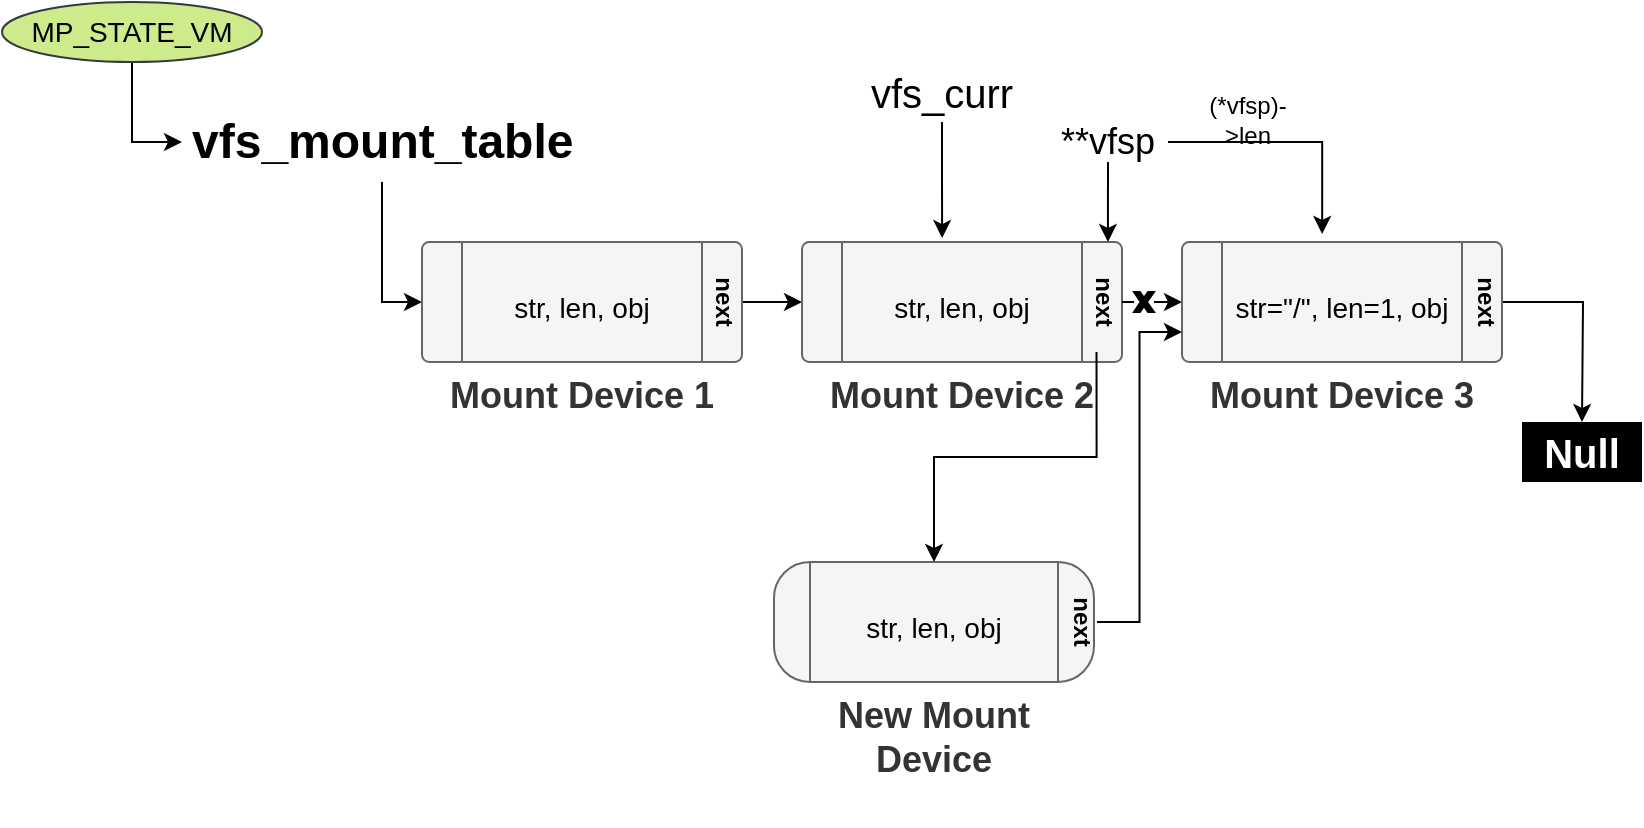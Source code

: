 <mxfile version="15.9.1" type="github"><diagram id="slDYEywUnUgtTMxIYbmS" name="Page-1"><mxGraphModel dx="1718" dy="388" grid="1" gridSize="10" guides="1" tooltips="1" connect="1" arrows="1" fold="1" page="1" pageScale="1" pageWidth="850" pageHeight="1100" math="0" shadow="0"><root><mxCell id="0"/><mxCell id="1" parent="0"/><mxCell id="wHtx0q3Cq2Cy2Cqs71zS-19" style="edgeStyle=orthogonalEdgeStyle;rounded=0;orthogonalLoop=1;jettySize=auto;html=1;entryX=0;entryY=0.5;entryDx=0;entryDy=0;" parent="1" source="wHtx0q3Cq2Cy2Cqs71zS-8" target="wHtx0q3Cq2Cy2Cqs71zS-14" edge="1"><mxGeometry relative="1" as="geometry"/></mxCell><mxCell id="wHtx0q3Cq2Cy2Cqs71zS-8" value="&lt;h1&gt;vfs_mount_table&lt;/h1&gt;&lt;p&gt;&lt;br&gt;&lt;/p&gt;" style="text;html=1;strokeColor=none;fillColor=none;spacing=5;spacingTop=-20;whiteSpace=wrap;overflow=hidden;rounded=0;" parent="1" vertex="1"><mxGeometry x="-10" y="240" width="200" height="40" as="geometry"/></mxCell><mxCell id="wHtx0q3Cq2Cy2Cqs71zS-20" style="edgeStyle=orthogonalEdgeStyle;rounded=0;orthogonalLoop=1;jettySize=auto;html=1;exitX=1;exitY=0.5;exitDx=0;exitDy=0;" parent="1" source="wHtx0q3Cq2Cy2Cqs71zS-14" target="wHtx0q3Cq2Cy2Cqs71zS-15" edge="1"><mxGeometry relative="1" as="geometry"/></mxCell><object label="Mount Device 1 " str="dsdsdsd" id="wHtx0q3Cq2Cy2Cqs71zS-14"><mxCell style="verticalLabelPosition=bottom;verticalAlign=top;html=1;shape=process;whiteSpace=wrap;rounded=1;size=0.125;arcSize=6;fillColor=#f5f5f5;strokeColor=#666666;fontColor=#333333;fontSize=18;fontStyle=1" parent="1" vertex="1"><mxGeometry x="110" y="310" width="160" height="60" as="geometry"/></mxCell></object><mxCell id="wHtx0q3Cq2Cy2Cqs71zS-21" style="edgeStyle=orthogonalEdgeStyle;rounded=0;orthogonalLoop=1;jettySize=auto;html=1;exitX=1;exitY=0.5;exitDx=0;exitDy=0;entryX=0;entryY=0.5;entryDx=0;entryDy=0;startArrow=none;" parent="1" source="wHtx0q3Cq2Cy2Cqs71zS-64" target="wHtx0q3Cq2Cy2Cqs71zS-16" edge="1"><mxGeometry relative="1" as="geometry"/></mxCell><mxCell id="wHtx0q3Cq2Cy2Cqs71zS-15" value="&lt;div style=&quot;font-size: 18px;&quot;&gt;Mount Device 2&lt;/div&gt;&lt;div style=&quot;font-size: 18px;&quot;&gt;&lt;br style=&quot;font-size: 18px;&quot;&gt; &lt;/div&gt;" style="verticalLabelPosition=bottom;verticalAlign=top;html=1;shape=process;whiteSpace=wrap;rounded=1;size=0.125;arcSize=6;fillColor=#f5f5f5;fontColor=#333333;strokeColor=#666666;fontSize=18;fontStyle=1" parent="1" vertex="1"><mxGeometry x="300" y="310" width="160" height="60" as="geometry"/></mxCell><mxCell id="wHtx0q3Cq2Cy2Cqs71zS-22" style="edgeStyle=orthogonalEdgeStyle;rounded=0;orthogonalLoop=1;jettySize=auto;html=1;exitX=1;exitY=0.5;exitDx=0;exitDy=0;" parent="1" source="wHtx0q3Cq2Cy2Cqs71zS-16" edge="1"><mxGeometry relative="1" as="geometry"><mxPoint x="690" y="400" as="targetPoint"/></mxGeometry></mxCell><mxCell id="wHtx0q3Cq2Cy2Cqs71zS-16" value="&lt;div style=&quot;font-size: 18px;&quot;&gt;Mount Device 3&lt;/div&gt;&lt;div style=&quot;font-size: 18px;&quot;&gt;&lt;br style=&quot;font-size: 18px;&quot;&gt; &lt;/div&gt;" style="verticalLabelPosition=bottom;verticalAlign=top;html=1;shape=process;whiteSpace=wrap;rounded=1;size=0.125;arcSize=6;fillColor=#f5f5f5;fontColor=#333333;strokeColor=#666666;fontSize=18;fontStyle=1" parent="1" vertex="1"><mxGeometry x="490" y="310" width="160" height="60" as="geometry"/></mxCell><mxCell id="wHtx0q3Cq2Cy2Cqs71zS-23" value="&lt;div&gt;&lt;font size=&quot;1&quot;&gt;&lt;b style=&quot;font-size: 20px&quot;&gt;Null&lt;/b&gt;&lt;/font&gt;&lt;/div&gt;" style="text;html=1;strokeColor=none;fillColor=#000000;align=center;verticalAlign=middle;whiteSpace=wrap;rounded=0;fontColor=#FFFFFF;" parent="1" vertex="1"><mxGeometry x="660" y="400" width="60" height="30" as="geometry"/></mxCell><mxCell id="wHtx0q3Cq2Cy2Cqs71zS-25" style="edgeStyle=orthogonalEdgeStyle;rounded=0;orthogonalLoop=1;jettySize=auto;html=1;entryX=0.438;entryY=-0.033;entryDx=0;entryDy=0;entryPerimeter=0;fontSize=20;" parent="1" source="wHtx0q3Cq2Cy2Cqs71zS-24" target="wHtx0q3Cq2Cy2Cqs71zS-15" edge="1"><mxGeometry relative="1" as="geometry"/></mxCell><mxCell id="wHtx0q3Cq2Cy2Cqs71zS-24" value="vfs_curr" style="text;html=1;strokeColor=none;fillColor=none;align=center;verticalAlign=middle;whiteSpace=wrap;rounded=0;fontSize=20;" parent="1" vertex="1"><mxGeometry x="340" y="220" width="60" height="30" as="geometry"/></mxCell><mxCell id="wHtx0q3Cq2Cy2Cqs71zS-27" value="&lt;font style=&quot;font-size: 14px&quot;&gt;str, len, obj&lt;br&gt;&lt;/font&gt;" style="text;html=1;align=center;verticalAlign=middle;whiteSpace=wrap;rounded=0;fontSize=20;labelPosition=center;verticalLabelPosition=middle;" parent="1" vertex="1"><mxGeometry x="130" y="315" width="120" height="50" as="geometry"/></mxCell><mxCell id="wHtx0q3Cq2Cy2Cqs71zS-37" value="&lt;font style=&quot;font-size: 14px&quot;&gt;str, len, obj&lt;br&gt;&lt;/font&gt;" style="text;html=1;align=center;verticalAlign=middle;whiteSpace=wrap;rounded=0;fontSize=20;labelPosition=center;verticalLabelPosition=middle;" parent="1" vertex="1"><mxGeometry x="320" y="315" width="120" height="50" as="geometry"/></mxCell><mxCell id="wHtx0q3Cq2Cy2Cqs71zS-38" value="&lt;font style=&quot;font-size: 14px&quot;&gt;str=&quot;/&quot;, len=1, obj&lt;br&gt;&lt;/font&gt;" style="text;html=1;align=center;verticalAlign=middle;whiteSpace=wrap;rounded=0;fontSize=20;labelPosition=center;verticalLabelPosition=middle;" parent="1" vertex="1"><mxGeometry x="510" y="315" width="120" height="50" as="geometry"/></mxCell><mxCell id="wHtx0q3Cq2Cy2Cqs71zS-43" style="edgeStyle=orthogonalEdgeStyle;rounded=0;orthogonalLoop=1;jettySize=auto;html=1;entryX=0;entryY=0.5;entryDx=0;entryDy=0;fontSize=14;" parent="1" source="wHtx0q3Cq2Cy2Cqs71zS-42" target="wHtx0q3Cq2Cy2Cqs71zS-8" edge="1"><mxGeometry relative="1" as="geometry"/></mxCell><mxCell id="wHtx0q3Cq2Cy2Cqs71zS-42" value="MP_STATE_VM" style="ellipse;whiteSpace=wrap;html=1;fontSize=14;fillColor=#cdeb8b;strokeColor=#36393d;" parent="1" vertex="1"><mxGeometry x="-100" y="190" width="130" height="30" as="geometry"/></mxCell><mxCell id="wHtx0q3Cq2Cy2Cqs71zS-45" value="&lt;div style=&quot;font-size: 18px&quot;&gt;New Mount Device&lt;/div&gt;&lt;div style=&quot;font-size: 18px&quot;&gt;&lt;br style=&quot;font-size: 18px&quot;&gt; &lt;/div&gt;" style="verticalLabelPosition=bottom;verticalAlign=top;html=1;shape=process;whiteSpace=wrap;rounded=1;size=0.062;arcSize=30;fillColor=#f5f5f5;fontColor=#333333;strokeColor=#666666;fontSize=18;fontStyle=1" parent="1" vertex="1"><mxGeometry x="286" y="470" width="160" height="60" as="geometry"/></mxCell><mxCell id="wHtx0q3Cq2Cy2Cqs71zS-46" value="&lt;font style=&quot;font-size: 14px&quot;&gt;str, len, obj&lt;br&gt;&lt;/font&gt;" style="text;html=1;align=center;verticalAlign=middle;whiteSpace=wrap;rounded=0;fontSize=20;labelPosition=center;verticalLabelPosition=middle;" parent="1" vertex="1"><mxGeometry x="306" y="475" width="120" height="50" as="geometry"/></mxCell><mxCell id="wHtx0q3Cq2Cy2Cqs71zS-48" style="edgeStyle=orthogonalEdgeStyle;rounded=0;orthogonalLoop=1;jettySize=auto;html=1;exitX=0.5;exitY=1;exitDx=0;exitDy=0;entryX=0.956;entryY=0;entryDx=0;entryDy=0;entryPerimeter=0;fontSize=18;fontColor=#000000;" parent="1" source="wHtx0q3Cq2Cy2Cqs71zS-47" target="wHtx0q3Cq2Cy2Cqs71zS-15" edge="1"><mxGeometry relative="1" as="geometry"/></mxCell><mxCell id="wHtx0q3Cq2Cy2Cqs71zS-50" style="edgeStyle=orthogonalEdgeStyle;rounded=0;orthogonalLoop=1;jettySize=auto;html=1;exitX=1;exitY=0.5;exitDx=0;exitDy=0;entryX=0.438;entryY=-0.067;entryDx=0;entryDy=0;entryPerimeter=0;fontSize=18;fontColor=#000000;" parent="1" source="wHtx0q3Cq2Cy2Cqs71zS-47" target="wHtx0q3Cq2Cy2Cqs71zS-16" edge="1"><mxGeometry relative="1" as="geometry"/></mxCell><mxCell id="wHtx0q3Cq2Cy2Cqs71zS-47" value="&lt;div&gt;**vfsp&lt;/div&gt;" style="text;html=1;strokeColor=none;fillColor=none;align=center;verticalAlign=middle;whiteSpace=wrap;rounded=0;fontSize=18;fontColor=#000000;" parent="1" vertex="1"><mxGeometry x="423" y="250" width="60" height="20" as="geometry"/></mxCell><mxCell id="wHtx0q3Cq2Cy2Cqs71zS-51" value="(*vfsp)-&amp;gt;len" style="text;html=1;strokeColor=none;fillColor=none;align=center;verticalAlign=middle;whiteSpace=wrap;rounded=0;fontSize=12;fontColor=#000000;" parent="1" vertex="1"><mxGeometry x="493" y="234" width="60" height="30" as="geometry"/></mxCell><mxCell id="wHtx0q3Cq2Cy2Cqs71zS-62" style="edgeStyle=orthogonalEdgeStyle;rounded=0;orthogonalLoop=1;jettySize=auto;html=1;exitX=1;exitY=0.75;exitDx=0;exitDy=0;entryX=0.5;entryY=0;entryDx=0;entryDy=0;fontSize=12;fontColor=#000000;" parent="1" source="wHtx0q3Cq2Cy2Cqs71zS-52" target="wHtx0q3Cq2Cy2Cqs71zS-45" edge="1"><mxGeometry relative="1" as="geometry"/></mxCell><mxCell id="wHtx0q3Cq2Cy2Cqs71zS-52" value="next" style="text;html=1;strokeColor=none;fillColor=none;align=center;verticalAlign=middle;whiteSpace=wrap;rounded=0;fontSize=12;fontColor=#000000;rotation=90;fontStyle=1" parent="1" vertex="1"><mxGeometry x="426" y="332.5" width="50" height="15" as="geometry"/></mxCell><mxCell id="wHtx0q3Cq2Cy2Cqs71zS-55" value="next" style="text;html=1;strokeColor=none;fillColor=none;align=center;verticalAlign=middle;whiteSpace=wrap;rounded=0;fontSize=12;fontColor=#000000;rotation=90;fontStyle=1" parent="1" vertex="1"><mxGeometry x="236" y="332.5" width="50" height="15" as="geometry"/></mxCell><mxCell id="wHtx0q3Cq2Cy2Cqs71zS-58" value="next" style="text;html=1;strokeColor=none;fillColor=none;align=center;verticalAlign=middle;whiteSpace=wrap;rounded=0;fontSize=12;fontColor=#000000;rotation=90;fontStyle=1" parent="1" vertex="1"><mxGeometry x="617" y="332.5" width="50" height="15" as="geometry"/></mxCell><mxCell id="wHtx0q3Cq2Cy2Cqs71zS-61" style="edgeStyle=orthogonalEdgeStyle;rounded=0;orthogonalLoop=1;jettySize=auto;html=1;fontSize=12;fontColor=#000000;entryX=0;entryY=0.75;entryDx=0;entryDy=0;" parent="1" source="wHtx0q3Cq2Cy2Cqs71zS-59" target="wHtx0q3Cq2Cy2Cqs71zS-16" edge="1"><mxGeometry relative="1" as="geometry"/></mxCell><mxCell id="wHtx0q3Cq2Cy2Cqs71zS-59" value="next" style="text;html=1;strokeColor=none;fillColor=none;align=center;verticalAlign=middle;whiteSpace=wrap;rounded=0;fontSize=12;fontColor=#000000;rotation=90;fontStyle=1" parent="1" vertex="1"><mxGeometry x="415" y="492.5" width="50" height="15" as="geometry"/></mxCell><mxCell id="wHtx0q3Cq2Cy2Cqs71zS-64" value="" style="verticalLabelPosition=bottom;verticalAlign=top;html=1;shape=mxgraph.basic.x;fontSize=12;fontColor=#000000;fillColor=#000000;" parent="1" vertex="1"><mxGeometry x="466" y="335" width="10" height="10" as="geometry"/></mxCell><mxCell id="wHtx0q3Cq2Cy2Cqs71zS-65" value="" style="edgeStyle=orthogonalEdgeStyle;rounded=0;orthogonalLoop=1;jettySize=auto;html=1;exitX=1;exitY=0.5;exitDx=0;exitDy=0;entryX=0;entryY=0.5;entryDx=0;entryDy=0;endArrow=none;" parent="1" source="wHtx0q3Cq2Cy2Cqs71zS-15" target="wHtx0q3Cq2Cy2Cqs71zS-64" edge="1"><mxGeometry relative="1" as="geometry"><mxPoint x="460" y="340" as="sourcePoint"/><mxPoint x="490" y="340" as="targetPoint"/></mxGeometry></mxCell></root></mxGraphModel></diagram></mxfile>